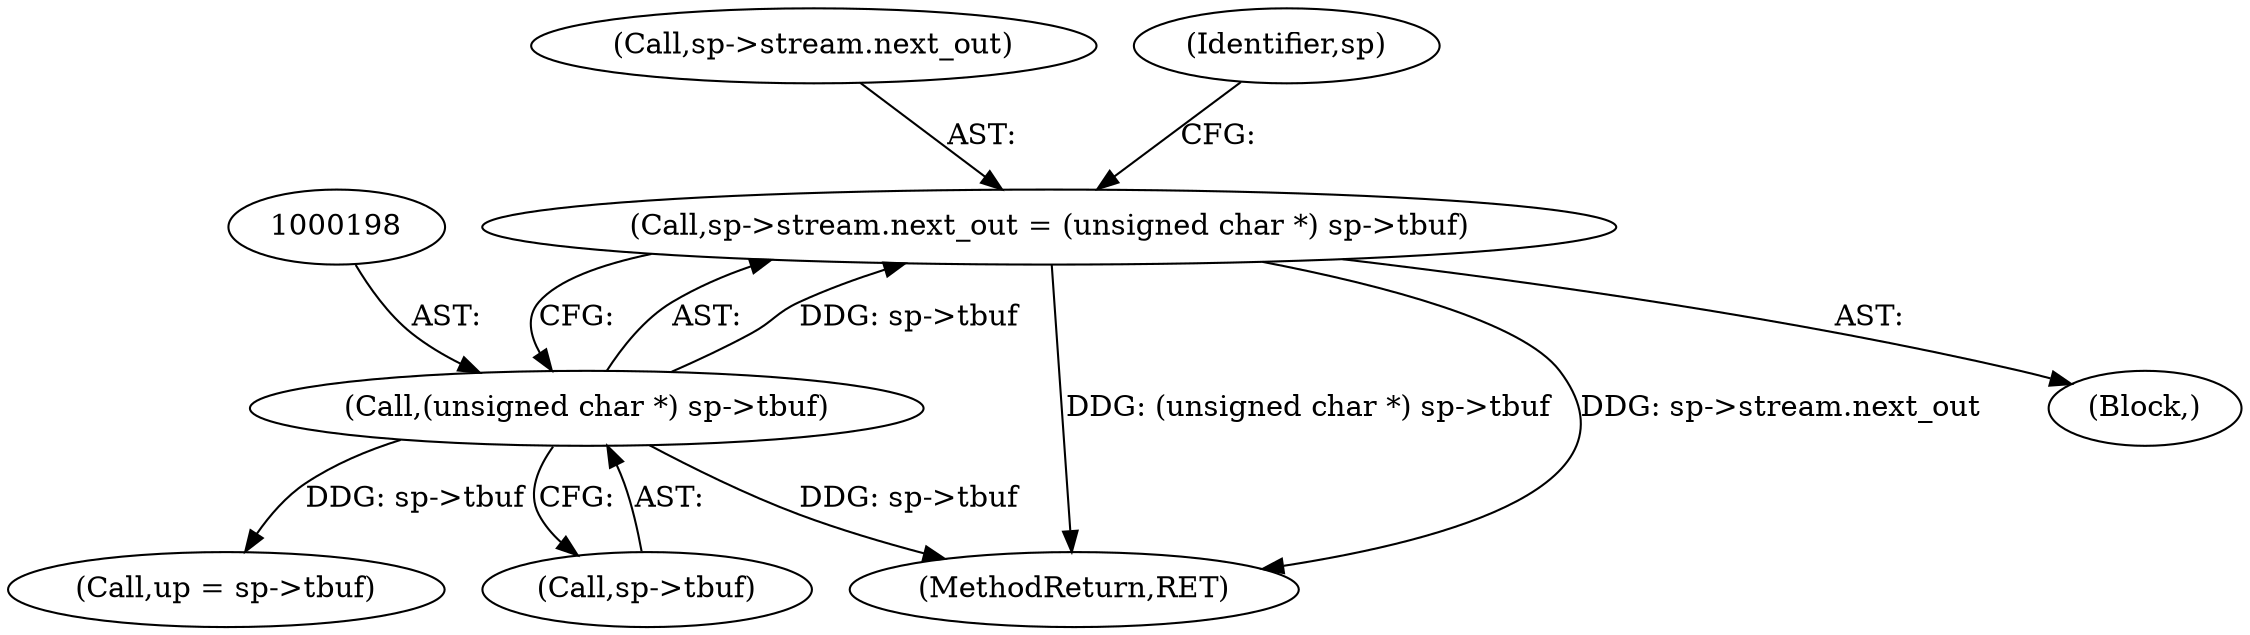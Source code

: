digraph "0_libtiff_391e77fcd217e78b2c51342ac3ddb7100ecacdd2@pointer" {
"1000191" [label="(Call,sp->stream.next_out = (unsigned char *) sp->tbuf)"];
"1000197" [label="(Call,(unsigned char *) sp->tbuf)"];
"1000197" [label="(Call,(unsigned char *) sp->tbuf)"];
"1000191" [label="(Call,sp->stream.next_out = (unsigned char *) sp->tbuf)"];
"1000379" [label="(Call,up = sp->tbuf)"];
"1000566" [label="(MethodReturn,RET)"];
"1000199" [label="(Call,sp->tbuf)"];
"1000192" [label="(Call,sp->stream.next_out)"];
"1000113" [label="(Block,)"];
"1000207" [label="(Identifier,sp)"];
"1000191" -> "1000113"  [label="AST: "];
"1000191" -> "1000197"  [label="CFG: "];
"1000192" -> "1000191"  [label="AST: "];
"1000197" -> "1000191"  [label="AST: "];
"1000207" -> "1000191"  [label="CFG: "];
"1000191" -> "1000566"  [label="DDG: (unsigned char *) sp->tbuf"];
"1000191" -> "1000566"  [label="DDG: sp->stream.next_out"];
"1000197" -> "1000191"  [label="DDG: sp->tbuf"];
"1000197" -> "1000199"  [label="CFG: "];
"1000198" -> "1000197"  [label="AST: "];
"1000199" -> "1000197"  [label="AST: "];
"1000197" -> "1000566"  [label="DDG: sp->tbuf"];
"1000197" -> "1000379"  [label="DDG: sp->tbuf"];
}
